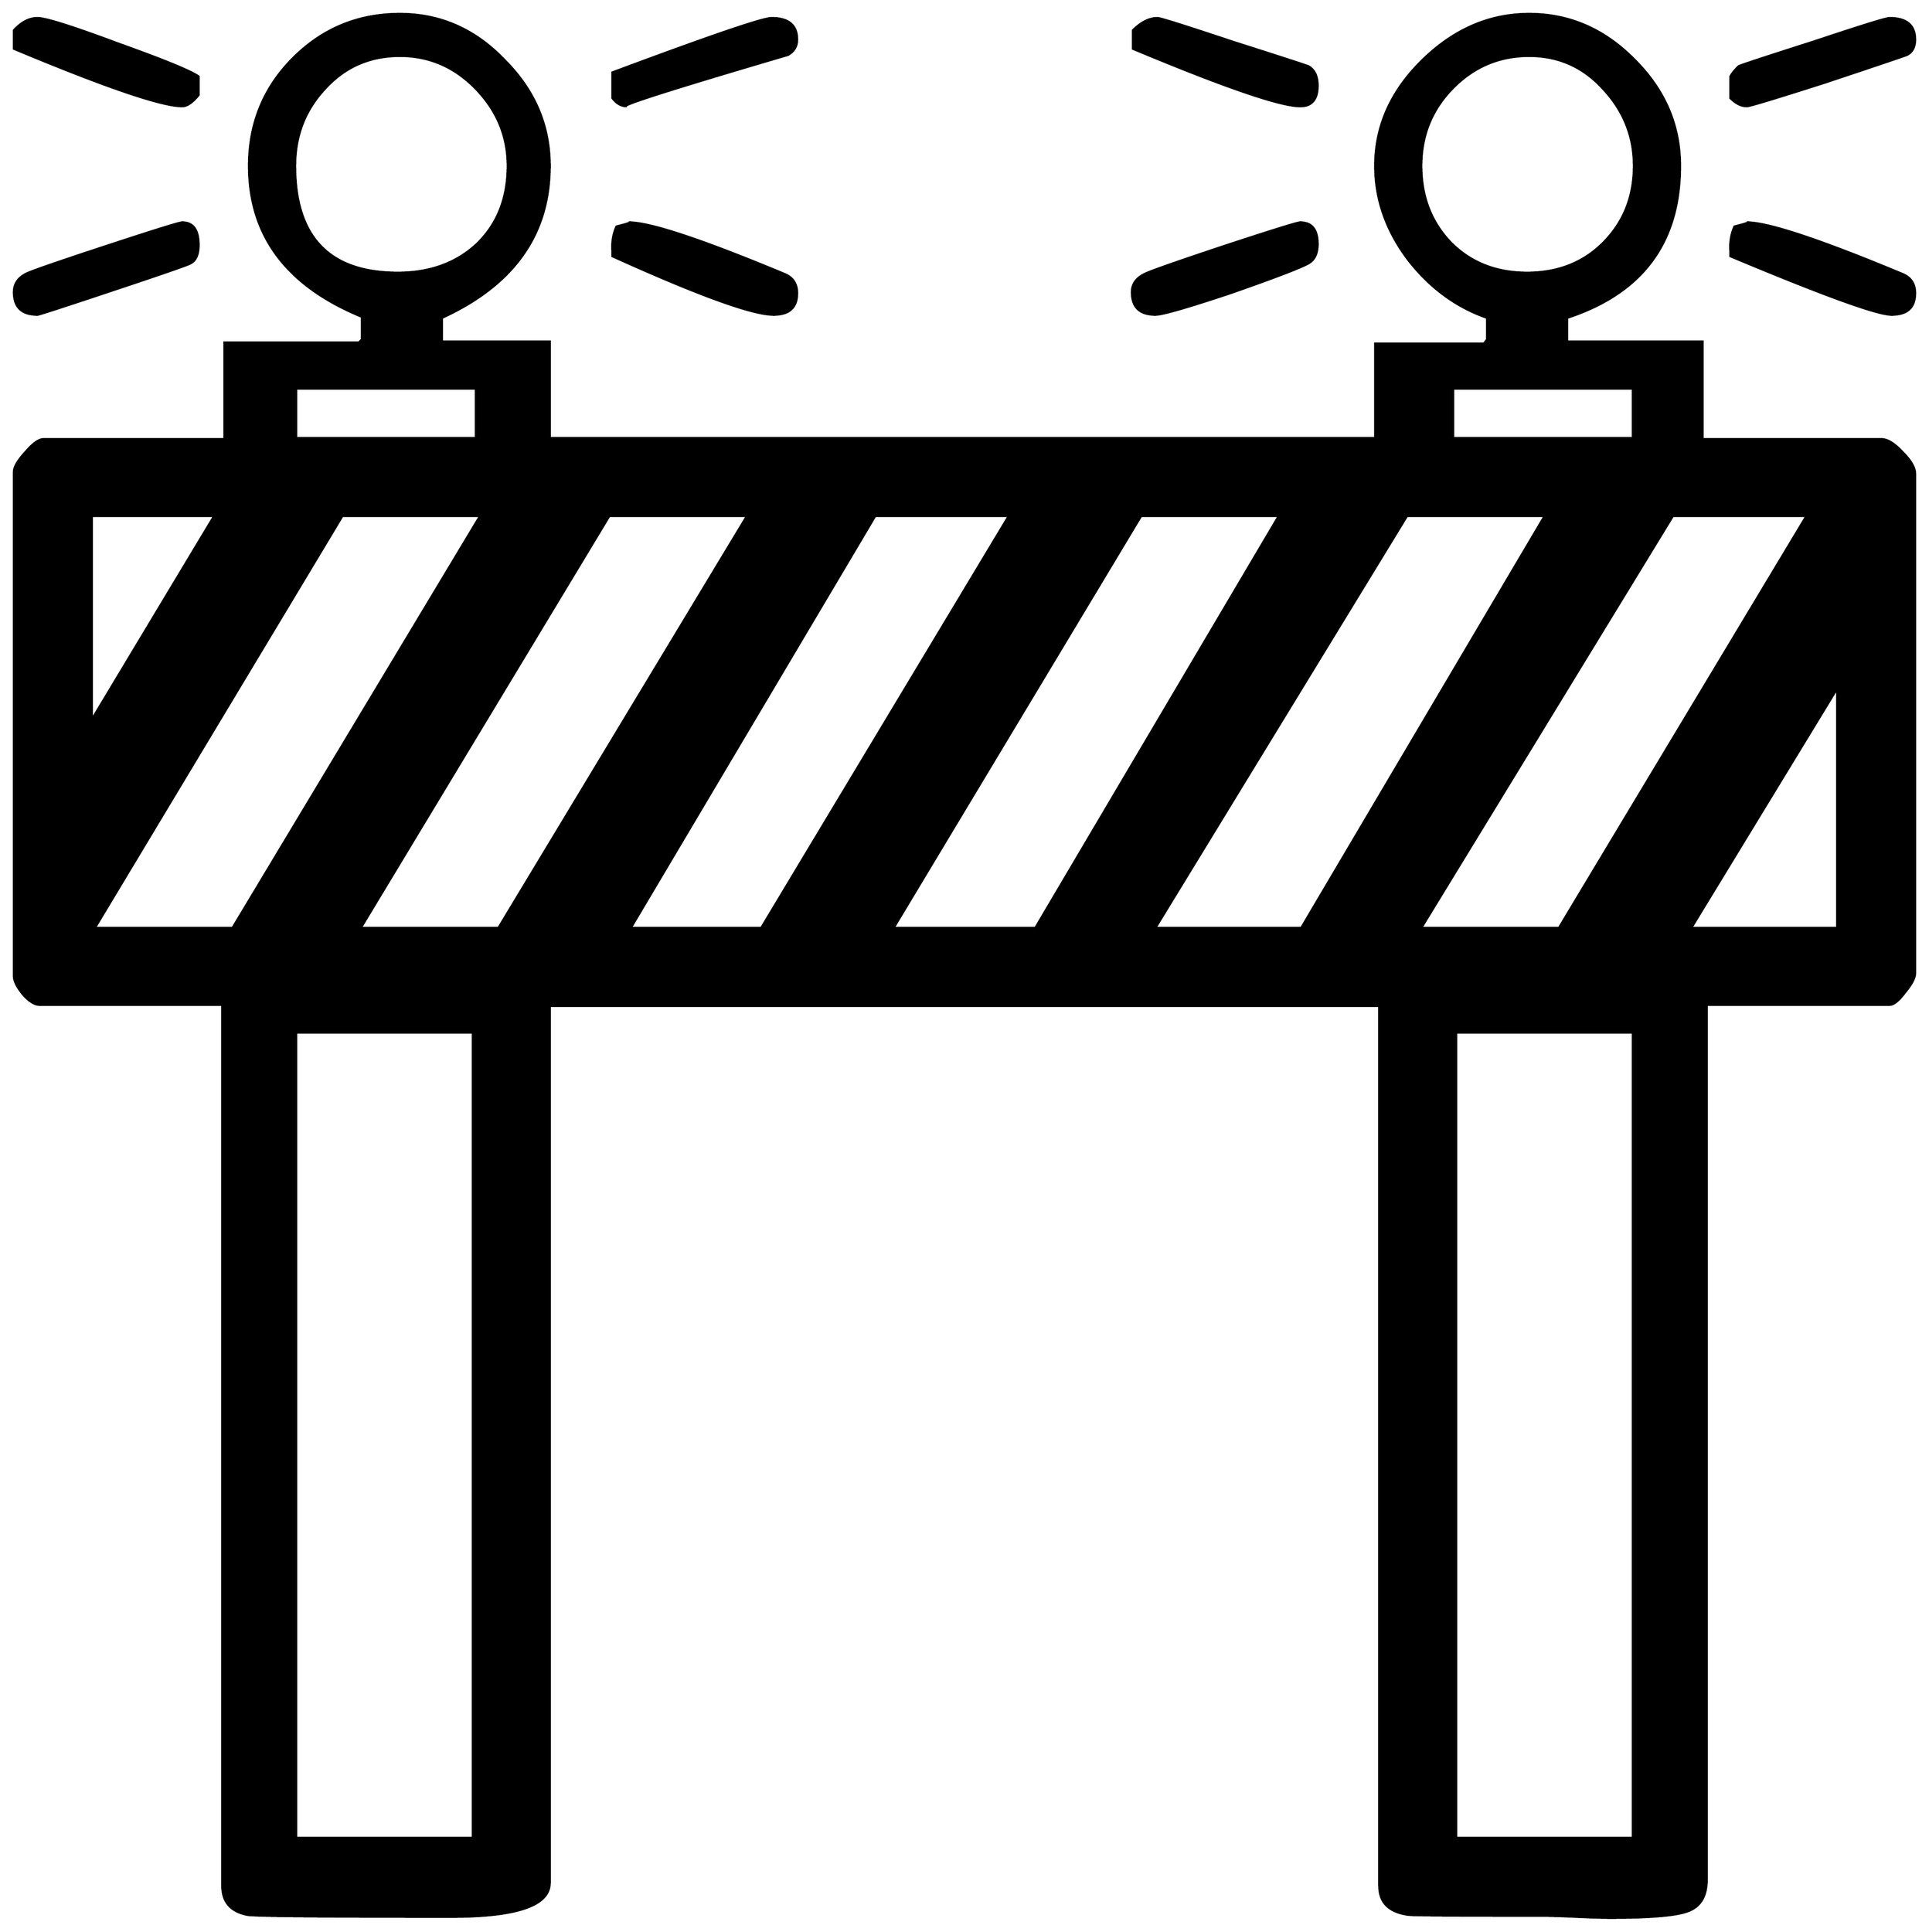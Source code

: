


\begin{tikzpicture}[y=0.80pt, x=0.80pt, yscale=-1.0, xscale=1.0, inner sep=0pt, outer sep=0pt]
\begin{scope}[shift={(100.0,1712.0)},nonzero rule]
  \path[draw=.,fill=.,line width=1.600pt] (1934.0,-1490.0) ..
    controls (1934.0,-1482.667) and (1931.333,-1477.667) ..
    (1926.0,-1475.0) .. controls (1920.667,-1473.0) and
    (1894.0,-1464.0) .. (1846.0,-1448.0) .. controls
    (1798.0,-1432.667) and (1772.667,-1425.0) .. (1770.0,-1425.0) ..
    controls (1764.667,-1425.0) and (1759.333,-1427.667) ..
    (1754.0,-1433.0) -- (1754.0,-1454.0) .. controls
    (1755.333,-1456.667) and (1758.0,-1460.0) .. (1762.0,-1464.0) ..
    controls (1764.667,-1465.333) and (1789.0,-1473.333) ..
    (1835.0,-1488.0) .. controls (1881.0,-1503.333) and
    (1905.667,-1511.0) .. (1909.0,-1511.0) .. controls
    (1925.667,-1511.0) and (1934.0,-1504.0) .. (1934.0,-1490.0) --
    cycle(1934.0,-1243.0) .. controls (1934.0,-1229.0) and
    (1926.333,-1222.0) .. (1911.0,-1222.0) .. controls
    (1897.0,-1222.0) and (1844.667,-1241.0) .. (1754.0,-1279.0) --
    (1754.0,-1284.0) .. controls (1753.333,-1292.667) and
    (1754.667,-1300.667) .. (1758.0,-1308.0) .. controls
    (1768.667,-1310.667) and (1772.667,-1312.0) .. (1770.0,-1312.0) ..
    controls (1790.667,-1312.0) and (1841.0,-1295.333) ..
    (1921.0,-1262.0) .. controls (1929.667,-1258.667) and
    (1934.0,-1252.333) .. (1934.0,-1243.0) --
    cycle(1352.0,-1445.0) .. controls (1352.0,-1431.667) and
    (1346.333,-1425.0) .. (1335.0,-1425.0) .. controls
    (1315.667,-1425.0) and (1261.333,-1443.667) .. (1172.0,-1481.0) --
    (1172.0,-1499.0) .. controls (1180.0,-1507.0) and
    (1188.0,-1511.0) .. (1196.0,-1511.0) .. controls
    (1198.667,-1511.0) and (1223.0,-1503.333) .. (1269.0,-1488.0) ..
    controls (1315.0,-1473.333) and (1339.667,-1465.333) ..
    (1343.0,-1464.0) .. controls (1349.0,-1460.667) and
    (1352.0,-1454.333) .. (1352.0,-1445.0) --
    cycle(1352.0,-1291.0) .. controls (1352.0,-1281.667) and
    (1349.0,-1275.333) .. (1343.0,-1272.0) .. controls
    (1334.333,-1267.333) and (1309.0,-1257.667) .. (1267.0,-1243.0) ..
    controls (1225.0,-1229.0) and (1200.667,-1222.0) ..
    (1194.0,-1222.0) .. controls (1178.667,-1222.0) and
    (1171.0,-1229.333) .. (1171.0,-1244.0) .. controls
    (1171.0,-1252.0) and (1175.333,-1258.0) .. (1184.0,-1262.0) ..
    controls (1189.333,-1264.667) and (1215.0,-1273.667) ..
    (1261.0,-1289.0) .. controls (1307.667,-1304.333) and
    (1332.333,-1312.0) .. (1335.0,-1312.0) .. controls
    (1346.333,-1312.0) and (1352.0,-1305.0) .. (1352.0,-1291.0) --
    cycle(845.0,-1490.0) .. controls (845.0,-1483.333) and
    (842.0,-1478.333) .. (836.0,-1475.0) .. controls
    (722.667,-1441.667) and (670.333,-1425.0) .. (679.0,-1425.0) ..
    controls (673.667,-1425.0) and (669.0,-1427.667) ..
    (665.0,-1433.0) -- (665.0,-1458.0) .. controls
    (759.667,-1493.333) and (811.333,-1511.0) .. (820.0,-1511.0) ..
    controls (836.667,-1511.0) and (845.0,-1504.0) ..
    (845.0,-1490.0) -- cycle(845.0,-1243.0) .. controls
    (845.0,-1229.0) and (837.333,-1222.0) .. (822.0,-1222.0) ..
    controls (801.333,-1222.0) and (749.0,-1241.0) ..
    (665.0,-1279.0) -- (665.0,-1284.0) .. controls
    (664.333,-1292.667) and (665.667,-1300.667) .. (669.0,-1308.0) ..
    controls (679.667,-1310.667) and (683.667,-1312.0) ..
    (681.0,-1312.0) .. controls (701.667,-1312.0) and
    (752.0,-1295.333) .. (832.0,-1262.0) .. controls
    (840.667,-1258.667) and (845.0,-1252.333) .. (845.0,-1243.0) --
    cycle(262.0,-1436.0) .. controls (256.0,-1428.667) and
    (250.667,-1425.0) .. (246.0,-1425.0) .. controls
    (226.0,-1425.0) and (171.333,-1443.667) .. (82.0,-1481.0) --
    (82.0,-1499.0) .. controls (89.333,-1507.0) and (97.0,-1511.0)
    .. (105.0,-1511.0) .. controls (113.0,-1511.0) and
    (139.333,-1502.667) .. (184.0,-1486.0) .. controls
    (228.667,-1470.0) and (254.667,-1459.333) .. (262.0,-1454.0) --
    (262.0,-1436.0) -- cycle(1934.0,-581.0) .. controls
    (1934.0,-576.333) and (1930.667,-570.0) .. (1924.0,-562.0) ..
    controls (1918.0,-554.0) and (1913.0,-550.0) ..
    (1909.0,-550.0) -- (1731.0,-550.0) -- (1731.0,302.0) ..
    controls (1731.0,317.333) and (1725.333,327.333) .. (1714.0,332.0)
    .. controls (1703.333,336.667) and (1677.667,339.0) ..
    (1637.0,339.0) .. controls (1629.667,339.0) and (1618.667,338.667)
    .. (1604.0,338.0) .. controls (1589.333,337.333) and
    (1578.333,337.0) .. (1571.0,337.0) .. controls (1488.333,337.0)
    and (1444.667,336.667) .. (1440.0,336.0) .. controls
    (1421.333,333.333) and (1412.0,324.0) .. (1412.0,308.0) --
    (1412.0,-549.0) -- (604.0,-549.0) -- (604.0,305.0) ..
    controls (604.0,327.0) and (572.0,338.0) .. (508.0,338.0) ..
    controls (380.667,338.0) and (314.333,337.333) .. (309.0,336.0) ..
    controls (293.0,332.667) and (285.0,323.333) .. (285.0,308.0) --
    (285.0,-550.0) -- (107.0,-550.0) .. controls (102.333,-550.0)
    and (97.0,-553.333) .. (91.0,-560.0) .. controls (85.0,-567.333)
    and (82.0,-573.333) .. (82.0,-578.0) -- (82.0,-1069.0) ..
    controls (82.0,-1073.667) and (85.667,-1080.0) .. (93.0,-1088.0)
    .. controls (100.333,-1096.667) and (106.333,-1101.0) ..
    (111.0,-1101.0) -- (287.0,-1101.0) -- (287.0,-1195.0) --
    (418.0,-1195.0) -- (421.0,-1198.0) -- (421.0,-1220.0) ..
    controls (347.667,-1250.0) and (311.0,-1299.0) ..
    (311.0,-1367.0) .. controls (311.0,-1408.333) and
    (325.333,-1443.333) .. (354.0,-1472.0) .. controls
    (382.667,-1500.667) and (417.333,-1515.0) .. (458.0,-1515.0) ..
    controls (497.333,-1515.0) and (531.333,-1500.0) ..
    (560.0,-1470.0) .. controls (589.333,-1440.667) and
    (604.0,-1406.333) .. (604.0,-1367.0) .. controls
    (604.0,-1300.333) and (569.0,-1251.0) .. (499.0,-1219.0) --
    (499.0,-1196.0) -- (604.0,-1196.0) -- (604.0,-1102.0) --
    (1408.0,-1102.0) -- (1408.0,-1194.0) -- (1514.0,-1194.0) --
    (1517.0,-1198.0) -- (1517.0,-1219.0) .. controls
    (1486.333,-1229.667) and (1460.333,-1249.0) .. (1439.0,-1277.0) ..
    controls (1418.333,-1305.0) and (1408.0,-1335.0) ..
    (1408.0,-1367.0) .. controls (1408.0,-1405.667) and
    (1423.333,-1440.0) .. (1454.0,-1470.0) .. controls
    (1484.667,-1500.0) and (1519.333,-1515.0) .. (1558.0,-1515.0) ..
    controls (1597.333,-1515.0) and (1631.667,-1500.0) ..
    (1661.0,-1470.0) .. controls (1690.333,-1440.667) and
    (1705.0,-1406.333) .. (1705.0,-1367.0) .. controls
    (1705.0,-1292.333) and (1668.333,-1243.0) .. (1595.0,-1219.0) --
    (1595.0,-1196.0) -- (1727.0,-1196.0) -- (1727.0,-1101.0) --
    (1901.0,-1101.0) .. controls (1907.0,-1101.0) and
    (1914.0,-1096.667) .. (1922.0,-1088.0) .. controls
    (1930.0,-1080.0) and (1934.0,-1073.0) .. (1934.0,-1067.0) --
    (1934.0,-581.0) -- cycle(262.0,-1290.0) .. controls
    (262.0,-1280.667) and (259.333,-1274.667) .. (254.0,-1272.0) ..
    controls (252.0,-1270.667) and (227.0,-1262.0) ..
    (179.0,-1246.0) .. controls (131.0,-1230.0) and
    (106.333,-1222.0) .. (105.0,-1222.0) .. controls
    (89.667,-1222.0) and (82.0,-1229.333) .. (82.0,-1244.0) ..
    controls (82.0,-1252.0) and (86.0,-1258.0) .. (94.0,-1262.0)
    .. controls (99.333,-1264.667) and (125.333,-1273.667) ..
    (172.0,-1289.0) .. controls (218.667,-1304.333) and
    (243.333,-1312.0) .. (246.0,-1312.0) .. controls
    (256.667,-1312.0) and (262.0,-1304.667) .. (262.0,-1290.0) --
    cycle(1660.0,-1367.0) .. controls (1660.0,-1395.667) and
    (1650.0,-1420.667) .. (1630.0,-1442.0) .. controls
    (1610.667,-1463.333) and (1586.667,-1474.0) .. (1558.0,-1474.0) ..
    controls (1528.667,-1474.0) and (1503.667,-1463.333) ..
    (1483.0,-1442.0) .. controls (1463.0,-1421.333) and
    (1453.0,-1396.333) .. (1453.0,-1367.0) .. controls
    (1453.0,-1337.0) and (1462.667,-1312.0) .. (1482.0,-1292.0) ..
    controls (1501.333,-1272.667) and (1526.0,-1263.0) ..
    (1556.0,-1263.0) .. controls (1586.0,-1263.0) and
    (1610.667,-1272.667) .. (1630.0,-1292.0) .. controls
    (1650.0,-1312.0) and (1660.0,-1337.0) .. (1660.0,-1367.0) --
    cycle(1659.0,-1102.0) -- (1659.0,-1150.0) --
    (1484.0,-1150.0) -- (1484.0,-1102.0) -- (1659.0,-1102.0) --
    cycle(1858.0,-625.0) -- (1858.0,-858.0) -- (1716.0,-625.0)
    -- (1858.0,-625.0) -- cycle(1828.0,-1026.0) --
    (1698.0,-1026.0) -- (1453.0,-625.0) -- (1587.0,-625.0) --
    (1828.0,-1026.0) -- cycle(1573.0,-1026.0) --
    (1439.0,-1026.0) -- (1194.0,-625.0) -- (1336.0,-625.0) --
    (1573.0,-1026.0) -- cycle(1314.0,-1026.0) --
    (1180.0,-1026.0) -- (939.0,-625.0) -- (1077.0,-625.0) --
    (1314.0,-1026.0) -- cycle(563.0,-1367.0) .. controls
    (563.0,-1395.667) and (552.667,-1420.667) .. (532.0,-1442.0) ..
    controls (511.333,-1463.333) and (486.667,-1474.0) ..
    (458.0,-1474.0) .. controls (428.667,-1474.0) and
    (404.333,-1463.333) .. (385.0,-1442.0) .. controls
    (365.667,-1421.333) and (356.0,-1396.333) .. (356.0,-1367.0) ..
    controls (356.0,-1297.667) and (389.333,-1263.0) ..
    (456.0,-1263.0) .. controls (487.333,-1263.0) and
    (513.0,-1272.333) .. (533.0,-1291.0) .. controls
    (553.0,-1310.333) and (563.0,-1335.667) .. (563.0,-1367.0) --
    cycle(1659.0,261.0) -- (1659.0,-523.0) -- (1487.0,-523.0) --
    (1487.0,261.0) -- (1659.0,261.0) -- cycle(1051.0,-1026.0) --
    (921.0,-1026.0) -- (683.0,-625.0) -- (810.0,-625.0) --
    (1051.0,-1026.0) -- cycle(532.0,-1102.0) -- (532.0,-1150.0)
    -- (357.0,-1150.0) -- (357.0,-1102.0) -- (532.0,-1102.0) --
    cycle(796.0,-1026.0) -- (662.0,-1026.0) -- (420.0,-625.0) --
    (554.0,-625.0) -- (796.0,-1026.0) -- cycle(536.0,-1026.0) --
    (402.0,-1026.0) -- (161.0,-625.0) -- (295.0,-625.0) --
    (536.0,-1026.0) -- cycle(277.0,-1026.0) -- (158.0,-1026.0)
    -- (158.0,-828.0) -- (277.0,-1026.0) -- cycle(529.0,261.0)
    -- (529.0,-523.0) -- (357.0,-523.0) -- (357.0,261.0) --
    (529.0,261.0) -- cycle;
\end{scope}

\end{tikzpicture}


